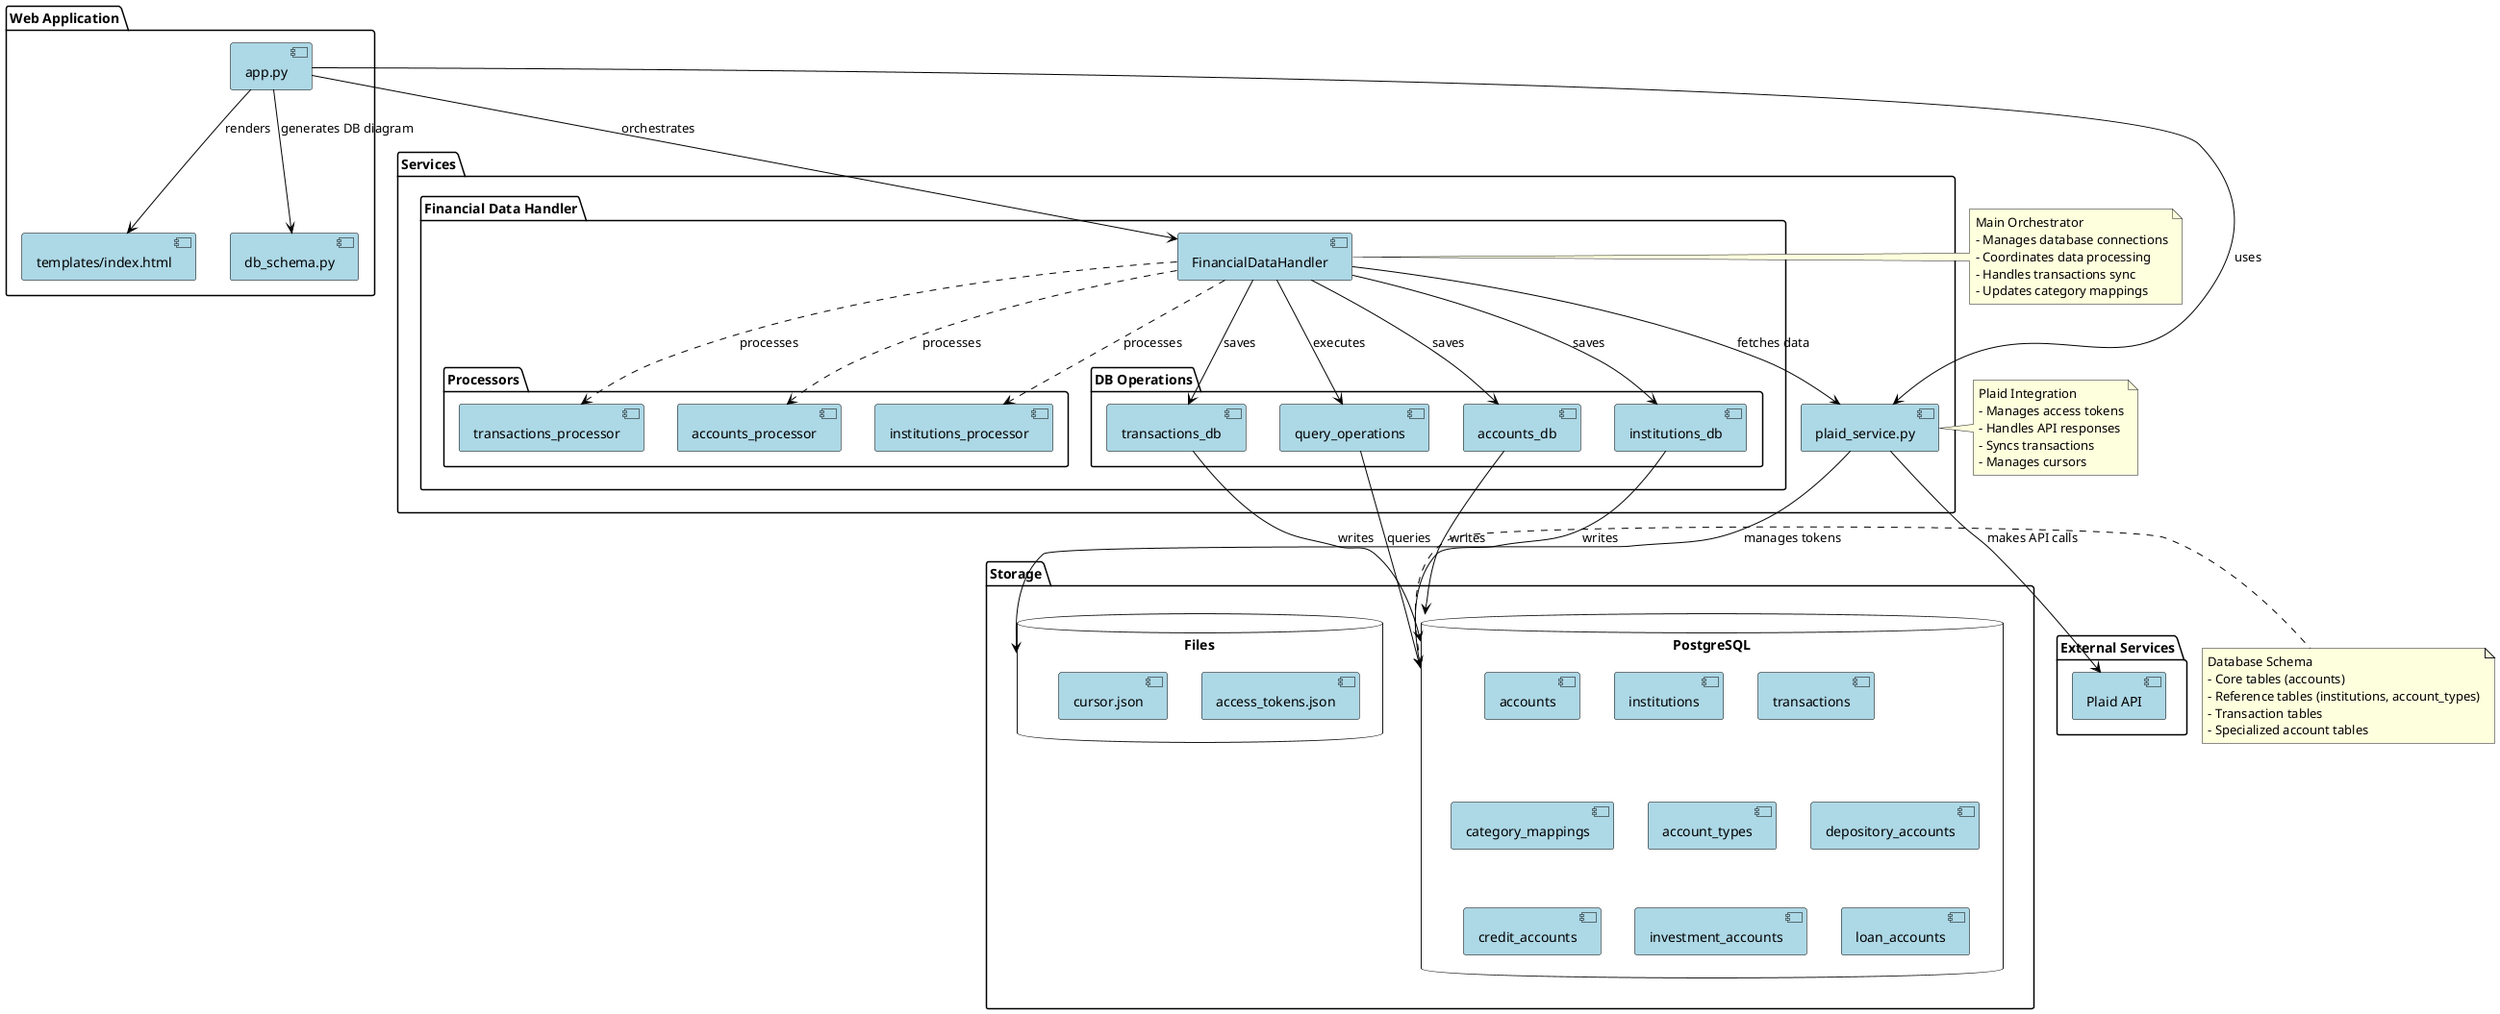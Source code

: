 @startuml Financial Data Fetcher Architecture

' Styling
skinparam componentStyle uml2
skinparam component {
  BackgroundColor LightBlue
  BorderColor Black
  ArrowColor Black
}

' Components
package "Web Application" {
  [app.py] as App
  [templates/index.html] as UI
  [db_schema.py] as SchemaGen
}

package "Services" {
  [plaid_service.py] as PlaidService
  
  package "Financial Data Handler" {
    [FinancialDataHandler] as DataHandler
    
    package "Processors" {
      [accounts_processor] as AccountProcessor
      [institutions_processor] as InstProcessor
      [transactions_processor] as TransProcessor
    }
    
    package "DB Operations" {
      [accounts_db] as AccountDB
      [institutions_db] as InstDB
      [transactions_db] as TransDB
      [query_operations] as QueryOps
    }
  }
}

package "Storage" {
  database "PostgreSQL" as DB {
    [accounts]
    [institutions]
    [transactions]
    [category_mappings]
    [account_types]
    [depository_accounts]
    [credit_accounts]
    [investment_accounts]
    [loan_accounts]
  }
  
  database "Files" as Files {
    [access_tokens.json]
    [cursor.json]
  }
}

package "External Services" {
  [Plaid API] as PlaidAPI
}

' Relationships
App --> UI : renders
App --> PlaidService : uses
App --> DataHandler : orchestrates
App --> SchemaGen : generates DB diagram

DataHandler --> PlaidService : fetches data
DataHandler ..> AccountProcessor : processes
DataHandler ..> InstProcessor : processes
DataHandler ..> TransProcessor : processes

DataHandler --> AccountDB : saves
DataHandler --> InstDB : saves
DataHandler --> TransDB : saves
DataHandler --> QueryOps : executes

PlaidService --> PlaidAPI : makes API calls
PlaidService --> Files : manages tokens
AccountDB --> DB : writes
InstDB --> DB : writes
TransDB --> DB : writes
QueryOps --> DB : queries

' Notes
note right of DataHandler
  Main Orchestrator
  - Manages database connections
  - Coordinates data processing
  - Handles transactions sync
  - Updates category mappings
end note

note right of PlaidService
  Plaid Integration
  - Manages access tokens
  - Handles API responses
  - Syncs transactions
  - Manages cursors
end note

note right of DB
  Database Schema
  - Core tables (accounts)
  - Reference tables (institutions, account_types)
  - Transaction tables
  - Specialized account tables
end note

@enduml
